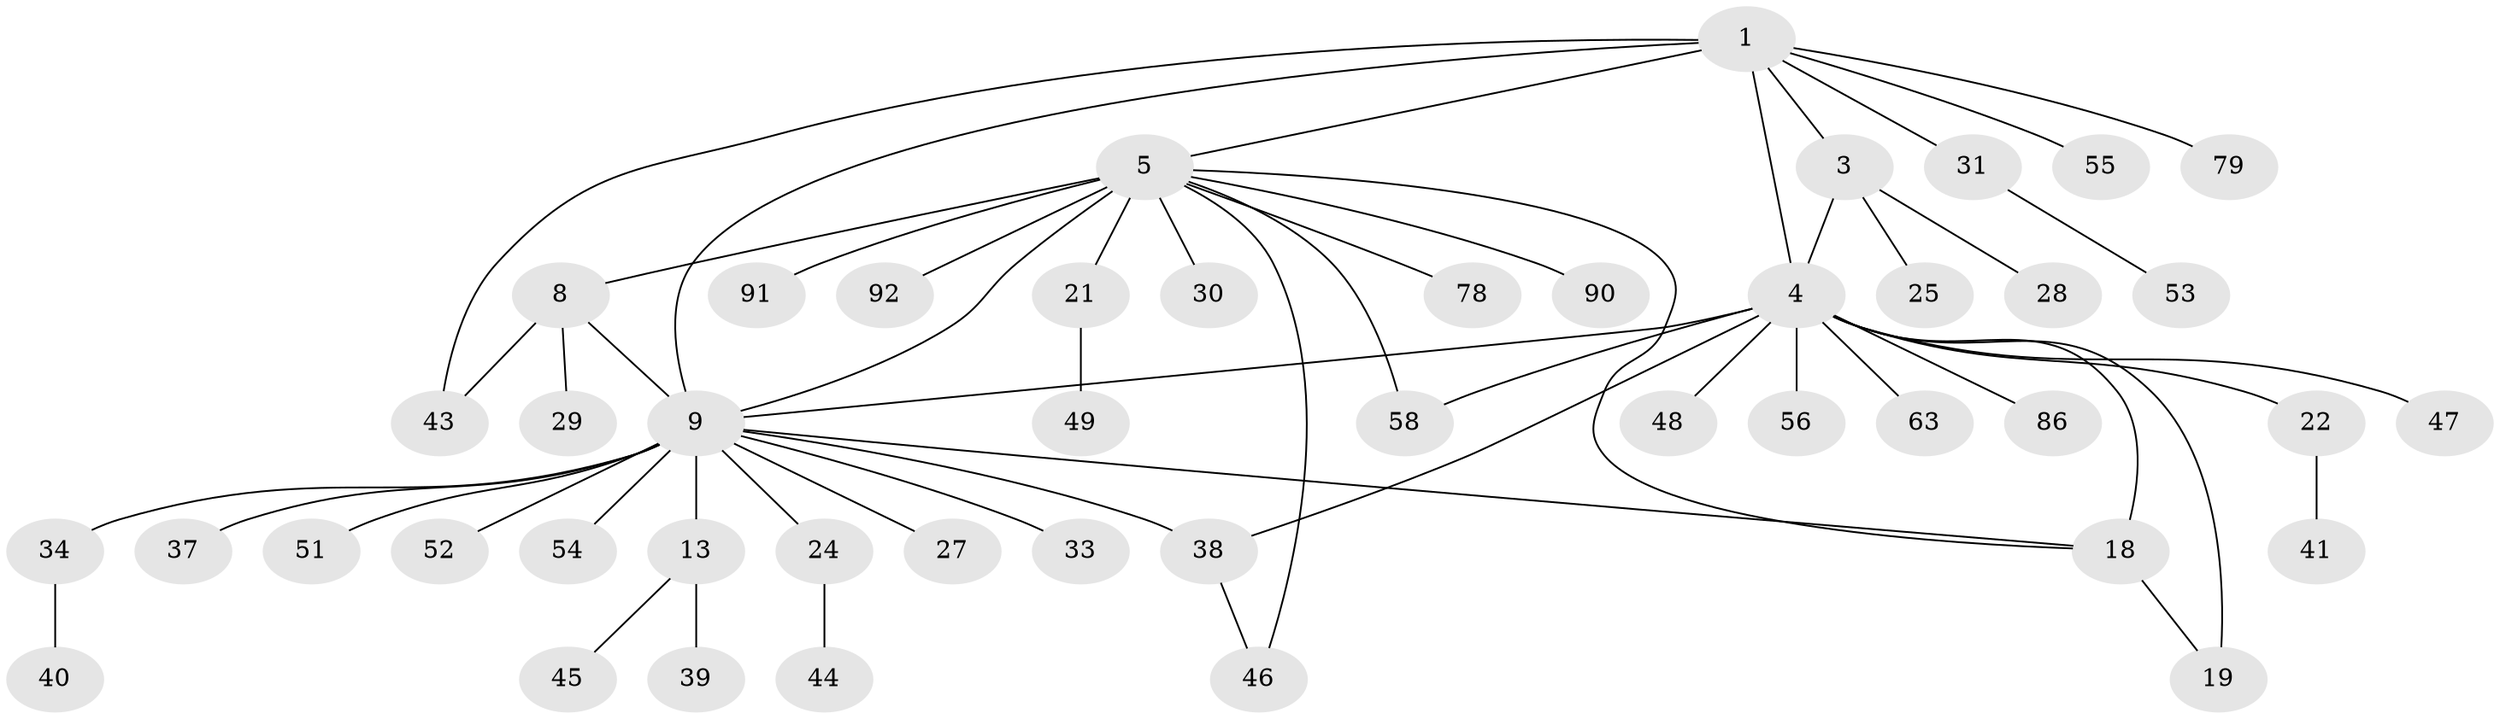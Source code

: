 // original degree distribution, {7: 0.043478260869565216, 6: 0.06521739130434782, 5: 0.021739130434782608, 8: 0.043478260869565216, 11: 0.010869565217391304, 4: 0.05434782608695652, 9: 0.010869565217391304, 2: 0.16304347826086957, 1: 0.5652173913043478, 3: 0.021739130434782608}
// Generated by graph-tools (version 1.1) at 2025/15/03/09/25 04:15:59]
// undirected, 46 vertices, 56 edges
graph export_dot {
graph [start="1"]
  node [color=gray90,style=filled];
  1 [super="+2+26"];
  3;
  4 [super="+32+17+80"];
  5 [super="+7+6+23"];
  8 [super="+75+87"];
  9 [super="+14+10"];
  13 [super="+16+76+72"];
  18 [super="+83+85"];
  19 [super="+35"];
  21;
  22;
  24;
  25;
  27;
  28;
  29;
  30 [super="+73"];
  31;
  33;
  34 [super="+66"];
  37;
  38 [super="+59+57+64+84"];
  39;
  40;
  41;
  43;
  44;
  45 [super="+62"];
  46;
  47;
  48 [super="+50+68"];
  49;
  51;
  52;
  53;
  54 [super="+61"];
  55;
  56;
  58 [super="+71"];
  63;
  78;
  79;
  86;
  90;
  91;
  92;
  1 -- 3 [weight=2];
  1 -- 4 [weight=2];
  1 -- 5;
  1 -- 79;
  1 -- 55;
  1 -- 9 [weight=2];
  1 -- 43;
  1 -- 31;
  3 -- 4;
  3 -- 25;
  3 -- 28;
  4 -- 47;
  4 -- 56;
  4 -- 86;
  4 -- 38;
  4 -- 48;
  4 -- 18 [weight=2];
  4 -- 19 [weight=2];
  4 -- 22;
  4 -- 58;
  4 -- 63;
  4 -- 9;
  5 -- 8 [weight=3];
  5 -- 18;
  5 -- 21;
  5 -- 30;
  5 -- 46;
  5 -- 58;
  5 -- 9;
  5 -- 78;
  5 -- 90;
  5 -- 91;
  5 -- 92;
  8 -- 29;
  8 -- 43;
  8 -- 9;
  9 -- 24;
  9 -- 27;
  9 -- 37;
  9 -- 34 [weight=2];
  9 -- 13 [weight=4];
  9 -- 18;
  9 -- 51;
  9 -- 52;
  9 -- 33;
  9 -- 38;
  9 -- 54;
  13 -- 45;
  13 -- 39;
  18 -- 19;
  21 -- 49;
  22 -- 41;
  24 -- 44;
  31 -- 53;
  34 -- 40;
  38 -- 46;
}
